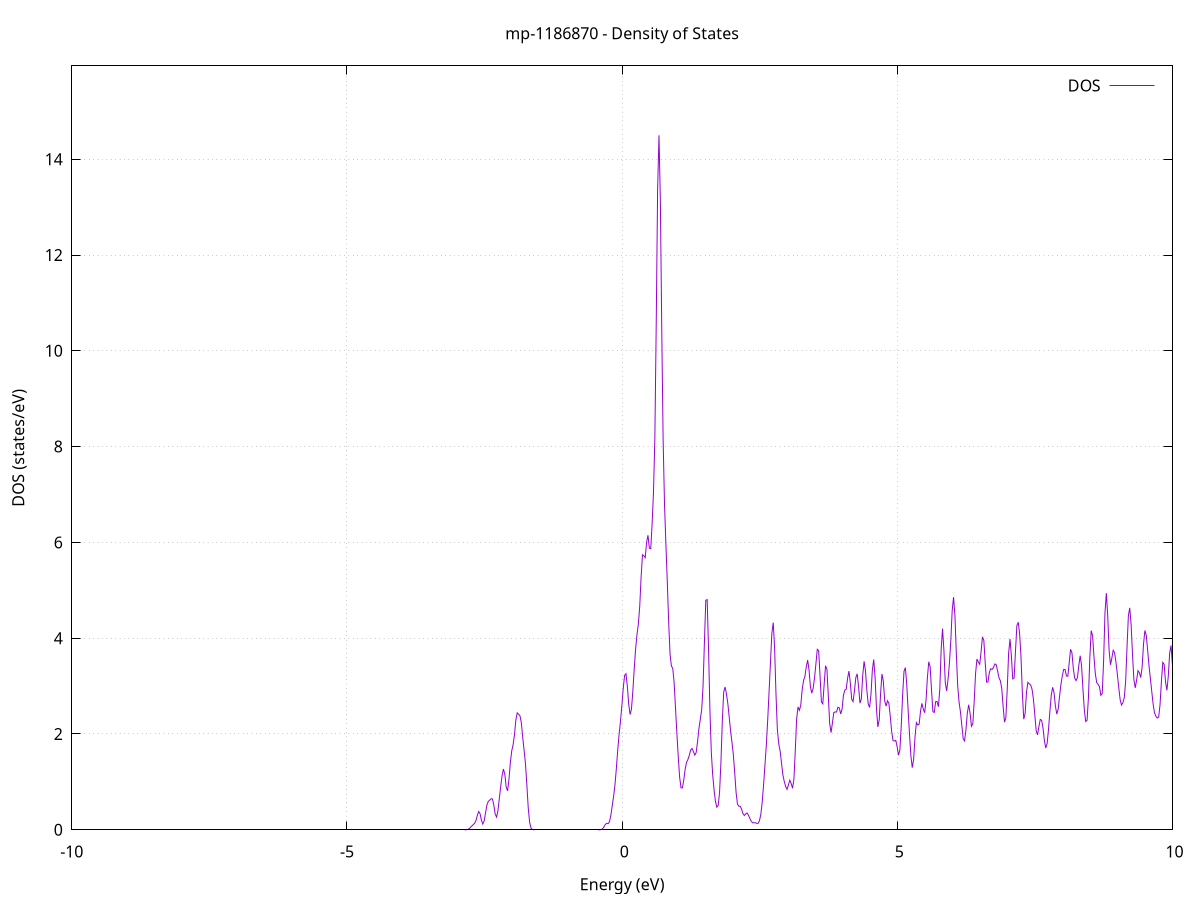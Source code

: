set title 'mp-1186870 - Density of States'
set xlabel 'Energy (eV)'
set ylabel 'DOS (states/eV)'
set grid
set xrange [-10:10]
set yrange [0:15.949]
set xzeroaxis lt -1
set terminal png size 800,600
set output 'mp-1186870_dos_gnuplot.png'
plot '-' using 1:2 with lines title 'DOS'
-36.245700 0.000000
-36.220700 0.000000
-36.195700 0.000000
-36.170700 0.000000
-36.145700 0.000000
-36.120700 0.000000
-36.095700 0.000000
-36.070700 0.000000
-36.045600 0.000000
-36.020600 0.000000
-35.995600 0.000000
-35.970600 0.000000
-35.945600 0.000000
-35.920600 0.000000
-35.895600 0.000000
-35.870600 0.000000
-35.845600 0.000000
-35.820600 0.000000
-35.795500 0.000000
-35.770500 0.000000
-35.745500 0.000000
-35.720500 0.000000
-35.695500 0.000000
-35.670500 0.000000
-35.645500 0.000000
-35.620500 0.000000
-35.595500 0.000000
-35.570500 0.000000
-35.545400 0.000000
-35.520400 0.000000
-35.495400 0.000000
-35.470400 0.000000
-35.445400 0.000000
-35.420400 0.000000
-35.395400 0.000000
-35.370400 0.000000
-35.345400 0.000000
-35.320300 0.000000
-35.295300 0.000000
-35.270300 0.000000
-35.245300 0.000000
-35.220300 0.000000
-35.195300 0.000000
-35.170300 0.000000
-35.145300 0.000000
-35.120300 0.000000
-35.095300 0.000000
-35.070200 0.000000
-35.045200 0.000000
-35.020200 0.000000
-34.995200 0.000000
-34.970200 0.000000
-34.945200 0.000000
-34.920200 0.000000
-34.895200 0.000000
-34.870200 0.000000
-34.845100 0.000000
-34.820100 0.000000
-34.795100 0.000000
-34.770100 0.000000
-34.745100 0.000000
-34.720100 0.000000
-34.695100 0.000000
-34.670100 0.000000
-34.645100 0.000000
-34.620100 0.000000
-34.595000 0.000000
-34.570000 0.000000
-34.545000 0.000000
-34.520000 0.000000
-34.495000 0.000000
-34.470000 0.000000
-34.445000 0.000000
-34.420000 0.000000
-34.395000 0.000000
-34.370000 0.000000
-34.344900 0.000000
-34.319900 0.000000
-34.294900 0.000000
-34.269900 0.000000
-34.244900 0.000000
-34.219900 0.000000
-34.194900 0.000000
-34.169900 0.000000
-34.144900 0.000000
-34.119800 0.001100
-34.094800 0.019400
-34.069800 0.207700
-34.044800 1.373800
-34.019800 5.665500
-33.994800 14.766300
-33.969800 24.942200
-33.944800 28.458000
-33.919800 23.055800
-33.894800 13.643000
-33.869700 5.785900
-33.844700 1.674600
-33.819700 0.316100
-33.794700 0.037800
-33.769700 0.002800
-33.744700 0.000100
-33.719700 0.000000
-33.694700 0.000000
-33.669700 0.000000
-33.644700 0.000000
-33.619600 0.000000
-33.594600 0.000000
-33.569600 0.000000
-33.544600 0.000000
-33.519600 0.000000
-33.494600 0.000000
-33.469600 0.000000
-33.444600 0.000000
-33.419600 0.000000
-33.394500 0.000000
-33.369500 0.000000
-33.344500 0.000000
-33.319500 0.000000
-33.294500 0.000000
-33.269500 0.000000
-33.244500 0.000000
-33.219500 0.000000
-33.194500 0.000000
-33.169500 0.000000
-33.144400 0.000000
-33.119400 0.000000
-33.094400 0.000000
-33.069400 0.000000
-33.044400 0.000000
-33.019400 0.000000
-32.994400 0.000000
-32.969400 0.000000
-32.944400 0.000000
-32.919400 0.000000
-32.894300 0.000000
-32.869300 0.000000
-32.844300 0.000000
-32.819300 0.000000
-32.794300 0.000000
-32.769300 0.000000
-32.744300 0.000000
-32.719300 0.000000
-32.694300 0.000000
-32.669200 0.000000
-32.644200 0.000000
-32.619200 0.000000
-32.594200 0.000000
-32.569200 0.000000
-32.544200 0.000000
-32.519200 0.000000
-32.494200 0.000000
-32.469200 0.000000
-32.444200 0.000000
-32.419100 0.000000
-32.394100 0.000000
-32.369100 0.000000
-32.344100 0.000000
-32.319100 0.000000
-32.294100 0.000000
-32.269100 0.000000
-32.244100 0.000000
-32.219100 0.000000
-32.194100 0.000000
-32.169000 0.000000
-32.144000 0.000000
-32.119000 0.000000
-32.094000 0.000000
-32.069000 0.000000
-32.044000 0.000000
-32.019000 0.000000
-31.994000 0.000000
-31.969000 0.000000
-31.943900 0.000000
-31.918900 0.000000
-31.893900 0.000000
-31.868900 0.000000
-31.843900 0.000000
-31.818900 0.000000
-31.793900 0.000000
-31.768900 0.000000
-31.743900 0.000000
-31.718900 0.000000
-31.693800 0.000000
-31.668800 0.000000
-31.643800 0.000000
-31.618800 0.000000
-31.593800 0.000000
-31.568800 0.000000
-31.543800 0.000000
-31.518800 0.000000
-31.493800 0.000000
-31.468800 0.000000
-31.443700 0.000000
-31.418700 0.000000
-31.393700 0.000000
-31.368700 0.000000
-31.343700 0.000000
-31.318700 0.000000
-31.293700 0.000000
-31.268700 0.000000
-31.243700 0.000000
-31.218600 0.000000
-31.193600 0.000000
-31.168600 0.000000
-31.143600 0.000000
-31.118600 0.000000
-31.093600 0.000000
-31.068600 0.000000
-31.043600 0.000000
-31.018600 0.000000
-30.993600 0.000000
-30.968500 0.000000
-30.943500 0.000000
-30.918500 0.000000
-30.893500 0.000000
-30.868500 0.000000
-30.843500 0.000000
-30.818500 0.000000
-30.793500 0.000000
-30.768500 0.000000
-30.743400 0.000000
-30.718400 0.000000
-30.693400 0.000000
-30.668400 0.000000
-30.643400 0.000000
-30.618400 0.000000
-30.593400 0.000000
-30.568400 0.000000
-30.543400 0.000000
-30.518400 0.000000
-30.493300 0.000000
-30.468300 0.000000
-30.443300 0.000000
-30.418300 0.000000
-30.393300 0.000000
-30.368300 0.000000
-30.343300 0.000000
-30.318300 0.000000
-30.293300 0.000000
-30.268300 0.000000
-30.243200 0.000000
-30.218200 0.000000
-30.193200 0.000000
-30.168200 0.000000
-30.143200 0.000000
-30.118200 0.000000
-30.093200 0.000000
-30.068200 0.000000
-30.043200 0.000000
-30.018100 0.000000
-29.993100 0.000000
-29.968100 0.000000
-29.943100 0.000000
-29.918100 0.000000
-29.893100 0.000000
-29.868100 0.000000
-29.843100 0.000000
-29.818100 0.000000
-29.793100 0.000000
-29.768000 0.000000
-29.743000 0.000000
-29.718000 0.000000
-29.693000 0.000000
-29.668000 0.000000
-29.643000 0.000000
-29.618000 0.000000
-29.593000 0.000000
-29.568000 0.000000
-29.543000 0.000000
-29.517900 0.000000
-29.492900 0.000000
-29.467900 0.000000
-29.442900 0.000000
-29.417900 0.000000
-29.392900 0.000000
-29.367900 0.000000
-29.342900 0.000000
-29.317900 0.000000
-29.292800 0.000000
-29.267800 0.000000
-29.242800 0.000000
-29.217800 0.000000
-29.192800 0.000000
-29.167800 0.000000
-29.142800 0.000000
-29.117800 0.000000
-29.092800 0.000000
-29.067800 0.000000
-29.042700 0.000000
-29.017700 0.000000
-28.992700 0.000000
-28.967700 0.000000
-28.942700 0.000000
-28.917700 0.000000
-28.892700 0.000000
-28.867700 0.000000
-28.842700 0.000000
-28.817700 0.000000
-28.792600 0.000000
-28.767600 0.000000
-28.742600 0.000000
-28.717600 0.000000
-28.692600 0.000000
-28.667600 0.000000
-28.642600 0.000000
-28.617600 0.000000
-28.592600 0.000000
-28.567500 0.000000
-28.542500 0.000000
-28.517500 0.000000
-28.492500 0.000000
-28.467500 0.000000
-28.442500 0.000000
-28.417500 0.000000
-28.392500 0.000000
-28.367500 0.000000
-28.342500 0.000000
-28.317400 0.000000
-28.292400 0.000000
-28.267400 0.000000
-28.242400 0.000000
-28.217400 0.000000
-28.192400 0.000000
-28.167400 0.000000
-28.142400 0.000000
-28.117400 0.000000
-28.092400 0.000000
-28.067300 0.000000
-28.042300 0.000000
-28.017300 0.000000
-27.992300 0.000000
-27.967300 0.000000
-27.942300 0.000000
-27.917300 0.000000
-27.892300 0.000000
-27.867300 0.000000
-27.842200 0.000000
-27.817200 0.000000
-27.792200 0.000000
-27.767200 0.000000
-27.742200 0.000000
-27.717200 0.000200
-27.692200 0.004600
-27.667200 0.056400
-27.642200 0.422700
-27.617200 1.954900
-27.592100 5.585700
-27.567100 9.870600
-27.542100 10.793900
-27.517100 7.305100
-27.492100 3.063100
-27.467100 0.854600
-27.442100 0.649800
-27.417100 2.712000
-27.392100 8.683300
-27.367100 17.434800
-27.342000 21.874400
-27.317000 17.153200
-27.292000 8.405300
-27.267000 2.571900
-27.242000 0.490800
-27.217000 0.058300
-27.192000 0.004300
-27.167000 0.000200
-27.142000 0.000000
-27.116900 0.000000
-27.091900 0.000000
-27.066900 0.000000
-27.041900 0.000000
-27.016900 0.000000
-26.991900 0.000000
-26.966900 0.000000
-26.941900 0.000000
-26.916900 0.000000
-26.891900 0.000000
-26.866800 0.000000
-26.841800 0.000000
-26.816800 0.000000
-26.791800 0.000000
-26.766800 0.000000
-26.741800 0.000000
-26.716800 0.000000
-26.691800 0.000000
-26.666800 0.000000
-26.641700 0.000000
-26.616700 0.000000
-26.591700 0.000000
-26.566700 0.000000
-26.541700 0.000000
-26.516700 0.000000
-26.491700 0.000000
-26.466700 0.000000
-26.441700 0.000000
-26.416700 0.000000
-26.391600 0.000000
-26.366600 0.000000
-26.341600 0.000000
-26.316600 0.000000
-26.291600 0.000000
-26.266600 0.000000
-26.241600 0.000000
-26.216600 0.000000
-26.191600 0.000000
-26.166600 0.000000
-26.141500 0.000000
-26.116500 0.000000
-26.091500 0.000000
-26.066500 0.000000
-26.041500 0.000000
-26.016500 0.000000
-25.991500 0.000000
-25.966500 0.000000
-25.941500 0.000000
-25.916400 0.000000
-25.891400 0.000000
-25.866400 0.000000
-25.841400 0.000000
-25.816400 0.000000
-25.791400 0.000000
-25.766400 0.000000
-25.741400 0.000000
-25.716400 0.000000
-25.691400 0.000000
-25.666300 0.000000
-25.641300 0.000000
-25.616300 0.000000
-25.591300 0.000000
-25.566300 0.000000
-25.541300 0.000000
-25.516300 0.000000
-25.491300 0.000000
-25.466300 0.000000
-25.441300 0.000000
-25.416200 0.000000
-25.391200 0.000000
-25.366200 0.000000
-25.341200 0.000000
-25.316200 0.000000
-25.291200 0.000000
-25.266200 0.000000
-25.241200 0.000000
-25.216200 0.000000
-25.191100 0.000000
-25.166100 0.000000
-25.141100 0.000000
-25.116100 0.000000
-25.091100 0.000000
-25.066100 0.000000
-25.041100 0.000000
-25.016100 0.000000
-24.991100 0.000000
-24.966100 0.000000
-24.941000 0.000000
-24.916000 0.000000
-24.891000 0.000000
-24.866000 0.000000
-24.841000 0.000000
-24.816000 0.000000
-24.791000 0.000000
-24.766000 0.000000
-24.741000 0.000000
-24.716000 0.000000
-24.690900 0.000000
-24.665900 0.000000
-24.640900 0.000000
-24.615900 0.000000
-24.590900 0.000000
-24.565900 0.000000
-24.540900 0.000000
-24.515900 0.000000
-24.490900 0.000000
-24.465800 0.000000
-24.440800 0.000000
-24.415800 0.000000
-24.390800 0.000000
-24.365800 0.000000
-24.340800 0.000000
-24.315800 0.000000
-24.290800 0.000000
-24.265800 0.000000
-24.240800 0.000000
-24.215700 0.000000
-24.190700 0.000000
-24.165700 0.000000
-24.140700 0.000000
-24.115700 0.000000
-24.090700 0.000000
-24.065700 0.000000
-24.040700 0.000000
-24.015700 0.000000
-23.990700 0.000000
-23.965600 0.000000
-23.940600 0.000000
-23.915600 0.000000
-23.890600 0.000000
-23.865600 0.000000
-23.840600 0.000000
-23.815600 0.000000
-23.790600 0.000000
-23.765600 0.000000
-23.740500 0.000000
-23.715500 0.000000
-23.690500 0.000000
-23.665500 0.000000
-23.640500 0.000000
-23.615500 0.000000
-23.590500 0.000000
-23.565500 0.000000
-23.540500 0.000000
-23.515500 0.000000
-23.490400 0.000000
-23.465400 0.000000
-23.440400 0.000000
-23.415400 0.000000
-23.390400 0.000000
-23.365400 0.000000
-23.340400 0.000000
-23.315400 0.000000
-23.290400 0.000000
-23.265400 0.000000
-23.240300 0.000000
-23.215300 0.000000
-23.190300 0.000000
-23.165300 0.000000
-23.140300 0.000000
-23.115300 0.000000
-23.090300 0.000000
-23.065300 0.000000
-23.040300 0.000000
-23.015200 0.000000
-22.990200 0.000000
-22.965200 0.000000
-22.940200 0.000000
-22.915200 0.000000
-22.890200 0.000000
-22.865200 0.000000
-22.840200 0.000000
-22.815200 0.000000
-22.790200 0.000000
-22.765100 0.000000
-22.740100 0.000000
-22.715100 0.000000
-22.690100 0.000000
-22.665100 0.000000
-22.640100 0.000000
-22.615100 0.000000
-22.590100 0.000000
-22.565100 0.000000
-22.540000 0.000000
-22.515000 0.000000
-22.490000 0.000000
-22.465000 0.000000
-22.440000 0.000000
-22.415000 0.000000
-22.390000 0.000000
-22.365000 0.000000
-22.340000 0.000000
-22.315000 0.000000
-22.289900 0.000000
-22.264900 0.000000
-22.239900 0.000000
-22.214900 0.000000
-22.189900 0.000000
-22.164900 0.000000
-22.139900 0.000000
-22.114900 0.000000
-22.089900 0.000000
-22.064900 0.000000
-22.039800 0.000000
-22.014800 0.000000
-21.989800 0.000000
-21.964800 0.000000
-21.939800 0.000000
-21.914800 0.000000
-21.889800 0.000000
-21.864800 0.000000
-21.839800 0.000000
-21.814700 0.000000
-21.789700 0.000000
-21.764700 0.000000
-21.739700 0.000000
-21.714700 0.000000
-21.689700 0.000000
-21.664700 0.000000
-21.639700 0.000000
-21.614700 0.000000
-21.589700 0.000000
-21.564600 0.000000
-21.539600 0.000000
-21.514600 0.000000
-21.489600 0.000000
-21.464600 0.000000
-21.439600 0.000000
-21.414600 0.000000
-21.389600 0.000000
-21.364600 0.000000
-21.339600 0.000000
-21.314500 0.000000
-21.289500 0.000000
-21.264500 0.000000
-21.239500 0.000000
-21.214500 0.000000
-21.189500 0.000000
-21.164500 0.000000
-21.139500 0.000000
-21.114500 0.000000
-21.089400 0.000000
-21.064400 0.000000
-21.039400 0.000000
-21.014400 0.000000
-20.989400 0.000000
-20.964400 0.000000
-20.939400 0.000000
-20.914400 0.000000
-20.889400 0.000000
-20.864400 0.000000
-20.839300 0.000000
-20.814300 0.000000
-20.789300 0.000000
-20.764300 0.000000
-20.739300 0.000000
-20.714300 0.000000
-20.689300 0.000000
-20.664300 0.000000
-20.639300 0.000000
-20.614300 0.000000
-20.589200 0.000000
-20.564200 0.000000
-20.539200 0.000000
-20.514200 0.000000
-20.489200 0.000000
-20.464200 0.000000
-20.439200 0.000000
-20.414200 0.000000
-20.389200 0.000000
-20.364100 0.000000
-20.339100 0.000000
-20.314100 0.000000
-20.289100 0.000000
-20.264100 0.000000
-20.239100 0.000000
-20.214100 0.000000
-20.189100 0.000000
-20.164100 0.000000
-20.139100 0.000000
-20.114000 0.000000
-20.089000 0.000000
-20.064000 0.000000
-20.039000 0.000000
-20.014000 0.000000
-19.989000 0.000000
-19.964000 0.000000
-19.939000 0.000000
-19.914000 0.000000
-19.889000 0.000000
-19.863900 0.000000
-19.838900 0.000000
-19.813900 0.000000
-19.788900 0.000000
-19.763900 0.000000
-19.738900 0.000000
-19.713900 0.000000
-19.688900 0.000000
-19.663900 0.000000
-19.638800 0.000000
-19.613800 0.000000
-19.588800 0.000000
-19.563800 0.000000
-19.538800 0.000000
-19.513800 0.000000
-19.488800 0.000000
-19.463800 0.000000
-19.438800 0.000000
-19.413800 0.000000
-19.388700 0.000000
-19.363700 0.000000
-19.338700 0.000000
-19.313700 0.000000
-19.288700 0.000000
-19.263700 0.000000
-19.238700 0.000000
-19.213700 0.000000
-19.188700 0.000000
-19.163700 0.000000
-19.138600 0.000000
-19.113600 0.000000
-19.088600 0.000000
-19.063600 0.000000
-19.038600 0.000000
-19.013600 0.000000
-18.988600 0.000000
-18.963600 0.000000
-18.938600 0.000000
-18.913500 0.000000
-18.888500 0.000000
-18.863500 0.000000
-18.838500 0.000000
-18.813500 0.000000
-18.788500 0.000000
-18.763500 0.000000
-18.738500 0.000000
-18.713500 0.000000
-18.688500 0.000000
-18.663400 0.000000
-18.638400 0.000000
-18.613400 0.000000
-18.588400 0.000000
-18.563400 0.000000
-18.538400 0.000000
-18.513400 0.000000
-18.488400 0.000000
-18.463400 0.000000
-18.438300 0.000000
-18.413300 0.000000
-18.388300 0.000000
-18.363300 0.000000
-18.338300 0.000000
-18.313300 0.000000
-18.288300 0.000000
-18.263300 0.000000
-18.238300 0.000000
-18.213300 0.000000
-18.188200 0.000000
-18.163200 0.000000
-18.138200 0.000000
-18.113200 0.000000
-18.088200 0.000000
-18.063200 0.000000
-18.038200 0.000000
-18.013200 0.000000
-17.988200 0.000000
-17.963200 0.000000
-17.938100 0.000000
-17.913100 0.000000
-17.888100 0.000000
-17.863100 0.000000
-17.838100 0.000000
-17.813100 0.000000
-17.788100 0.000000
-17.763100 0.000000
-17.738100 0.000000
-17.713000 0.000000
-17.688000 0.000000
-17.663000 0.000000
-17.638000 0.000000
-17.613000 0.000000
-17.588000 0.000000
-17.563000 0.000000
-17.538000 0.000000
-17.513000 0.000000
-17.488000 0.000000
-17.462900 0.000000
-17.437900 0.000000
-17.412900 0.000000
-17.387900 0.000000
-17.362900 0.000000
-17.337900 0.000000
-17.312900 0.000000
-17.287900 0.000000
-17.262900 0.000000
-17.237900 0.000000
-17.212800 0.000000
-17.187800 0.000000
-17.162800 0.000000
-17.137800 0.000000
-17.112800 0.000000
-17.087800 0.000000
-17.062800 0.000000
-17.037800 0.000000
-17.012800 0.000000
-16.987700 0.000000
-16.962700 0.000000
-16.937700 0.000000
-16.912700 0.000000
-16.887700 0.000000
-16.862700 0.000000
-16.837700 0.000000
-16.812700 0.000000
-16.787700 0.000000
-16.762700 0.000000
-16.737600 0.000000
-16.712600 0.000000
-16.687600 0.000000
-16.662600 0.000000
-16.637600 0.000000
-16.612600 0.000000
-16.587600 0.000000
-16.562600 0.000000
-16.537600 0.000000
-16.512600 0.000000
-16.487500 0.000000
-16.462500 0.000000
-16.437500 0.000000
-16.412500 0.000000
-16.387500 0.000000
-16.362500 0.000000
-16.337500 0.000000
-16.312500 0.000000
-16.287500 0.000000
-16.262400 0.000000
-16.237400 0.000000
-16.212400 0.000000
-16.187400 0.000000
-16.162400 0.000000
-16.137400 0.000000
-16.112400 0.000000
-16.087400 0.000000
-16.062400 0.000000
-16.037400 0.000000
-16.012300 0.000000
-15.987300 0.000000
-15.962300 0.000000
-15.937300 0.000000
-15.912300 0.000000
-15.887300 0.000000
-15.862300 0.000000
-15.837300 0.000000
-15.812300 0.000000
-15.787300 0.000000
-15.762200 0.000000
-15.737200 0.000000
-15.712200 0.000000
-15.687200 0.000000
-15.662200 0.000000
-15.637200 0.000000
-15.612200 0.000000
-15.587200 0.000000
-15.562200 0.000000
-15.537100 0.000000
-15.512100 0.000000
-15.487100 0.000000
-15.462100 0.000000
-15.437100 0.000000
-15.412100 0.000000
-15.387100 0.000000
-15.362100 0.000000
-15.337100 0.000000
-15.312100 0.000000
-15.287000 0.000000
-15.262000 0.000000
-15.237000 0.000000
-15.212000 0.000000
-15.187000 0.000000
-15.162000 0.000000
-15.137000 0.000000
-15.112000 0.000000
-15.087000 0.000000
-15.062000 0.000000
-15.036900 0.000000
-15.011900 0.000000
-14.986900 0.000000
-14.961900 0.000000
-14.936900 0.000000
-14.911900 0.000000
-14.886900 0.000000
-14.861900 0.000000
-14.836900 0.000000
-14.811800 0.000000
-14.786800 0.000000
-14.761800 0.000000
-14.736800 0.000000
-14.711800 0.000000
-14.686800 0.000000
-14.661800 0.000000
-14.636800 0.000000
-14.611800 0.000000
-14.586800 0.000000
-14.561700 0.000000
-14.536700 0.000000
-14.511700 0.000000
-14.486700 0.000000
-14.461700 0.000000
-14.436700 0.000000
-14.411700 0.000000
-14.386700 0.000000
-14.361700 0.000000
-14.336600 0.000000
-14.311600 0.000000
-14.286600 0.000000
-14.261600 0.000000
-14.236600 0.000000
-14.211600 0.000000
-14.186600 0.000000
-14.161600 0.000000
-14.136600 0.000000
-14.111600 0.000000
-14.086500 0.000000
-14.061500 0.000000
-14.036500 0.000000
-14.011500 0.000000
-13.986500 0.000000
-13.961500 0.000000
-13.936500 0.000000
-13.911500 0.000000
-13.886500 0.000000
-13.861500 0.000000
-13.836400 0.000000
-13.811400 0.000000
-13.786400 0.000000
-13.761400 0.000000
-13.736400 0.000000
-13.711400 0.000000
-13.686400 0.000000
-13.661400 0.000000
-13.636400 0.000000
-13.611300 0.000000
-13.586300 0.000000
-13.561300 0.000000
-13.536300 0.000000
-13.511300 0.000000
-13.486300 0.000000
-13.461300 0.000000
-13.436300 0.000000
-13.411300 0.000000
-13.386300 0.000000
-13.361200 0.000000
-13.336200 0.000000
-13.311200 0.000000
-13.286200 0.000000
-13.261200 0.000000
-13.236200 0.000000
-13.211200 0.000000
-13.186200 0.000000
-13.161200 0.000000
-13.136200 0.000000
-13.111100 0.000000
-13.086100 0.000000
-13.061100 0.000000
-13.036100 0.000000
-13.011100 0.000000
-12.986100 0.000000
-12.961100 0.000000
-12.936100 0.000000
-12.911100 0.000000
-12.886000 0.000000
-12.861000 0.000000
-12.836000 0.000000
-12.811000 0.000000
-12.786000 0.000000
-12.761000 0.000000
-12.736000 0.000000
-12.711000 0.000000
-12.686000 0.000000
-12.661000 0.000000
-12.635900 0.000000
-12.610900 0.000000
-12.585900 0.000000
-12.560900 0.000000
-12.535900 0.000000
-12.510900 0.000000
-12.485900 0.000000
-12.460900 0.000000
-12.435900 0.000000
-12.410900 0.000000
-12.385800 0.000000
-12.360800 0.000000
-12.335800 0.000000
-12.310800 0.000000
-12.285800 0.000000
-12.260800 0.000000
-12.235800 0.000000
-12.210800 0.000000
-12.185800 0.000000
-12.160700 0.000000
-12.135700 0.000000
-12.110700 0.000000
-12.085700 0.000000
-12.060700 0.000300
-12.035700 0.004000
-12.010700 0.041300
-11.985700 0.274400
-11.960700 1.199300
-11.935700 3.498200
-11.910600 6.905000
-11.885600 9.389300
-11.860600 9.194900
-11.835600 7.707800
-11.810600 8.378400
-11.785600 12.603800
-11.760600 17.531000
-11.735600 18.609500
-11.710600 14.714600
-11.685600 9.523100
-11.660500 7.204500
-11.635500 8.771200
-11.610500 12.688500
-11.585500 16.545100
-11.560500 18.648000
-11.535500 20.002100
-11.510500 23.589800
-11.485500 29.978800
-11.460500 34.644500
-11.435400 31.843800
-11.410400 21.645700
-11.385400 10.407900
-11.360400 3.429100
-11.335400 0.756100
-11.310400 0.109700
-11.285400 0.010300
-11.260400 0.000600
-11.235400 0.000000
-11.210400 0.000000
-11.185300 0.000000
-11.160300 0.000000
-11.135300 0.000000
-11.110300 0.000000
-11.085300 0.000000
-11.060300 0.000000
-11.035300 0.000000
-11.010300 0.000000
-10.985300 0.000000
-10.960200 0.000000
-10.935200 0.000000
-10.910200 0.000000
-10.885200 0.000000
-10.860200 0.000000
-10.835200 0.000000
-10.810200 0.000000
-10.785200 0.000000
-10.760200 0.000000
-10.735200 0.000000
-10.710100 0.000000
-10.685100 0.000000
-10.660100 0.000000
-10.635100 0.000000
-10.610100 0.000000
-10.585100 0.000000
-10.560100 0.000000
-10.535100 0.000000
-10.510100 0.000000
-10.485100 0.000000
-10.460000 0.000000
-10.435000 0.000000
-10.410000 0.000000
-10.385000 0.000000
-10.360000 0.000000
-10.335000 0.000000
-10.310000 0.000000
-10.285000 0.000000
-10.260000 0.000000
-10.234900 0.000000
-10.209900 0.000000
-10.184900 0.000000
-10.159900 0.000000
-10.134900 0.000000
-10.109900 0.000000
-10.084900 0.000000
-10.059900 0.000000
-10.034900 0.000000
-10.009900 0.000000
-9.984800 0.000000
-9.959800 0.000000
-9.934800 0.000000
-9.909800 0.000000
-9.884800 0.000000
-9.859800 0.000000
-9.834800 0.000000
-9.809800 0.000000
-9.784800 0.000000
-9.759800 0.000000
-9.734700 0.000000
-9.709700 0.000000
-9.684700 0.000000
-9.659700 0.000000
-9.634700 0.000000
-9.609700 0.000000
-9.584700 0.000000
-9.559700 0.000000
-9.534700 0.000000
-9.509600 0.000000
-9.484600 0.000000
-9.459600 0.000000
-9.434600 0.000000
-9.409600 0.000000
-9.384600 0.000000
-9.359600 0.000000
-9.334600 0.000000
-9.309600 0.000000
-9.284600 0.000000
-9.259500 0.000000
-9.234500 0.000000
-9.209500 0.000000
-9.184500 0.000000
-9.159500 0.000000
-9.134500 0.000000
-9.109500 0.000000
-9.084500 0.000000
-9.059500 0.000000
-9.034500 0.000000
-9.009400 0.000000
-8.984400 0.000000
-8.959400 0.000000
-8.934400 0.000000
-8.909400 0.000000
-8.884400 0.000000
-8.859400 0.000000
-8.834400 0.000000
-8.809400 0.000000
-8.784300 0.000000
-8.759300 0.000000
-8.734300 0.000000
-8.709300 0.000000
-8.684300 0.000000
-8.659300 0.000000
-8.634300 0.000000
-8.609300 0.000000
-8.584300 0.000000
-8.559300 0.000000
-8.534200 0.000000
-8.509200 0.000000
-8.484200 0.000000
-8.459200 0.000000
-8.434200 0.000000
-8.409200 0.000000
-8.384200 0.000000
-8.359200 0.000000
-8.334200 0.000000
-8.309200 0.000000
-8.284100 0.000000
-8.259100 0.000000
-8.234100 0.000000
-8.209100 0.000000
-8.184100 0.000000
-8.159100 0.000000
-8.134100 0.000000
-8.109100 0.000000
-8.084100 0.000000
-8.059000 0.000000
-8.034000 0.000000
-8.009000 0.000000
-7.984000 0.000000
-7.959000 0.000000
-7.934000 0.000000
-7.909000 0.000000
-7.884000 0.000000
-7.859000 0.000000
-7.834000 0.000000
-7.808900 0.000000
-7.783900 0.000000
-7.758900 0.000000
-7.733900 0.000000
-7.708900 0.000000
-7.683900 0.000000
-7.658900 0.000000
-7.633900 0.000000
-7.608900 0.000000
-7.583900 0.000000
-7.558800 0.000000
-7.533800 0.000000
-7.508800 0.000000
-7.483800 0.000000
-7.458800 0.000000
-7.433800 0.000000
-7.408800 0.000000
-7.383800 0.000000
-7.358800 0.000000
-7.333700 0.000000
-7.308700 0.000000
-7.283700 0.000000
-7.258700 0.000000
-7.233700 0.000000
-7.208700 0.000000
-7.183700 0.000000
-7.158700 0.000000
-7.133700 0.000000
-7.108700 0.000000
-7.083600 0.000000
-7.058600 0.000000
-7.033600 0.000000
-7.008600 0.000000
-6.983600 0.000000
-6.958600 0.000000
-6.933600 0.000000
-6.908600 0.000000
-6.883600 0.000000
-6.858500 0.000000
-6.833500 0.000000
-6.808500 0.000000
-6.783500 0.000000
-6.758500 0.000000
-6.733500 0.000000
-6.708500 0.000000
-6.683500 0.000000
-6.658500 0.000000
-6.633500 0.000000
-6.608400 0.000000
-6.583400 0.000000
-6.558400 0.000000
-6.533400 0.000000
-6.508400 0.000000
-6.483400 0.000000
-6.458400 0.000000
-6.433400 0.000000
-6.408400 0.000000
-6.383400 0.000000
-6.358300 0.000000
-6.333300 0.000000
-6.308300 0.000000
-6.283300 0.000000
-6.258300 0.000000
-6.233300 0.000000
-6.208300 0.000000
-6.183300 0.000000
-6.158300 0.000000
-6.133200 0.000000
-6.108200 0.000000
-6.083200 0.000000
-6.058200 0.000000
-6.033200 0.000000
-6.008200 0.000000
-5.983200 0.000000
-5.958200 0.000000
-5.933200 0.000000
-5.908200 0.000000
-5.883100 0.000000
-5.858100 0.000000
-5.833100 0.000000
-5.808100 0.000000
-5.783100 0.000000
-5.758100 0.000000
-5.733100 0.000000
-5.708100 0.000000
-5.683100 0.000000
-5.658100 0.000000
-5.633000 0.000000
-5.608000 0.000000
-5.583000 0.000000
-5.558000 0.000000
-5.533000 0.000000
-5.508000 0.000000
-5.483000 0.000000
-5.458000 0.000000
-5.433000 0.000000
-5.407900 0.000000
-5.382900 0.000000
-5.357900 0.000000
-5.332900 0.000000
-5.307900 0.000000
-5.282900 0.000000
-5.257900 0.000000
-5.232900 0.000000
-5.207900 0.000000
-5.182900 0.000000
-5.157800 0.000000
-5.132800 0.000000
-5.107800 0.000000
-5.082800 0.000000
-5.057800 0.000000
-5.032800 0.000000
-5.007800 0.000000
-4.982800 0.000000
-4.957800 0.000000
-4.932800 0.000000
-4.907700 0.000000
-4.882700 0.000000
-4.857700 0.000000
-4.832700 0.000000
-4.807700 0.000000
-4.782700 0.000000
-4.757700 0.000000
-4.732700 0.000000
-4.707700 0.000000
-4.682600 0.000000
-4.657600 0.000000
-4.632600 0.000000
-4.607600 0.000000
-4.582600 0.000000
-4.557600 0.000000
-4.532600 0.000000
-4.507600 0.000000
-4.482600 0.000000
-4.457600 0.000000
-4.432500 0.000000
-4.407500 0.000000
-4.382500 0.000000
-4.357500 0.000000
-4.332500 0.000000
-4.307500 0.000000
-4.282500 0.000000
-4.257500 0.000000
-4.232500 0.000000
-4.207500 0.000000
-4.182400 0.000000
-4.157400 0.000000
-4.132400 0.000000
-4.107400 0.000000
-4.082400 0.000000
-4.057400 0.000000
-4.032400 0.000000
-4.007400 0.000000
-3.982400 0.000000
-3.957300 0.000000
-3.932300 0.000000
-3.907300 0.000000
-3.882300 0.000000
-3.857300 0.000000
-3.832300 0.000000
-3.807300 0.000000
-3.782300 0.000000
-3.757300 0.000000
-3.732300 0.000000
-3.707200 0.000000
-3.682200 0.000000
-3.657200 0.000000
-3.632200 0.000000
-3.607200 0.000000
-3.582200 0.000000
-3.557200 0.000000
-3.532200 0.000000
-3.507200 0.000000
-3.482200 0.000000
-3.457100 0.000000
-3.432100 0.000000
-3.407100 0.000000
-3.382100 0.000000
-3.357100 0.000000
-3.332100 0.000000
-3.307100 0.000000
-3.282100 0.000000
-3.257100 0.000000
-3.232000 0.000000
-3.207000 0.000000
-3.182000 0.000000
-3.157000 0.000000
-3.132000 0.000000
-3.107000 0.000000
-3.082000 0.000000
-3.057000 0.000000
-3.032000 0.000000
-3.007000 0.000000
-2.981900 0.000000
-2.956900 0.000000
-2.931900 0.000000
-2.906900 0.000000
-2.881900 0.000000
-2.856900 0.000200
-2.831900 0.001300
-2.806900 0.006700
-2.781900 0.021800
-2.756800 0.048300
-2.731800 0.079600
-2.706800 0.107800
-2.681800 0.134100
-2.656800 0.189100
-2.631800 0.298000
-2.606800 0.383200
-2.581800 0.335000
-2.556800 0.197800
-2.531800 0.120600
-2.506700 0.185300
-2.481700 0.356000
-2.456700 0.517900
-2.431700 0.594100
-2.406700 0.617600
-2.381700 0.646900
-2.356700 0.643000
-2.331700 0.515800
-2.306700 0.327900
-2.281700 0.264800
-2.256600 0.402600
-2.231600 0.650900
-2.206600 0.902600
-2.181600 1.132300
-2.156600 1.267700
-2.131600 1.157300
-2.106600 0.891000
-2.081600 0.811800
-2.056600 1.048500
-2.031500 1.402100
-2.006500 1.645700
-1.981500 1.774700
-1.956500 1.984100
-1.931500 2.290500
-1.906500 2.440900
-1.881500 2.414000
-1.856500 2.380200
-1.831500 2.234400
-1.806500 1.928500
-1.781400 1.657600
-1.756400 1.377100
-1.731400 0.933600
-1.706400 0.460500
-1.681400 0.158400
-1.656400 0.037300
-1.631400 0.005900
-1.606400 0.000600
-1.581400 0.000000
-1.556400 0.000000
-1.531300 0.000000
-1.506300 0.000000
-1.481300 0.000000
-1.456300 0.000000
-1.431300 0.000000
-1.406300 0.000000
-1.381300 0.000000
-1.356300 0.000000
-1.331300 0.000000
-1.306200 0.000000
-1.281200 0.000000
-1.256200 0.000000
-1.231200 0.000000
-1.206200 0.000000
-1.181200 0.000000
-1.156200 0.000000
-1.131200 0.000000
-1.106200 0.000000
-1.081200 0.000000
-1.056100 0.000000
-1.031100 0.000000
-1.006100 0.000000
-0.981100 0.000000
-0.956100 0.000000
-0.931100 0.000000
-0.906100 0.000000
-0.881100 0.000000
-0.856100 0.000000
-0.831100 0.000000
-0.806000 0.000000
-0.781000 0.000000
-0.756000 0.000000
-0.731000 0.000000
-0.706000 0.000000
-0.681000 0.000000
-0.656000 0.000000
-0.631000 0.000000
-0.606000 0.000000
-0.580900 0.000000
-0.555900 0.000000
-0.530900 0.000000
-0.505900 0.000000
-0.480900 0.000000
-0.455900 0.000000
-0.430900 0.000100
-0.405900 0.000600
-0.380900 0.004500
-0.355900 0.020900
-0.330800 0.060900
-0.305800 0.111700
-0.280800 0.133900
-0.255800 0.128000
-0.230800 0.165200
-0.205800 0.298500
-0.180800 0.493800
-0.155800 0.695800
-0.130800 0.932600
-0.105800 1.270400
-0.080700 1.659200
-0.055700 1.986200
-0.030700 2.263200
-0.005700 2.583300
0.019300 2.944000
0.044300 3.221300
0.069300 3.259000
0.094300 3.000300
0.119300 2.618000
0.144400 2.407200
0.169400 2.522400
0.194400 2.894200
0.219400 3.356100
0.244400 3.772700
0.269400 4.072700
0.294400 4.295200
0.319400 4.659500
0.344400 5.273800
0.369400 5.740700
0.394500 5.721600
0.419500 5.681200
0.444500 6.003000
0.469500 6.149300
0.494500 5.878700
0.519500 5.869400
0.544500 6.385000
0.569500 7.041900
0.594500 8.191600
0.619500 10.578500
0.644600 13.373000
0.669600 14.499400
0.694600 13.120700
0.719600 10.445000
0.744600 8.149700
0.769600 6.804800
0.794600 5.977400
0.819600 5.202200
0.844600 4.359600
0.869700 3.677900
0.894700 3.421300
0.919700 3.367900
0.944700 3.071300
0.969700 2.538000
0.994700 2.012300
1.019700 1.521400
1.044700 1.097100
1.069700 0.874300
1.094700 0.875600
1.119800 1.038500
1.144800 1.264000
1.169800 1.408700
1.194800 1.465500
1.219800 1.552900
1.244800 1.664300
1.269800 1.698700
1.294800 1.632600
1.319800 1.558300
1.344900 1.612700
1.369900 1.836300
1.394900 2.113200
1.419900 2.307000
1.444900 2.503900
1.469900 2.993300
1.494900 3.909700
1.519900 4.793700
1.544900 4.804900
1.569900 3.775800
1.595000 2.486800
1.620000 1.618800
1.645000 1.152900
1.670000 0.835400
1.695000 0.593200
1.720000 0.471300
1.745000 0.507300
1.770000 0.780200
1.795000 1.409900
1.820000 2.264900
1.845100 2.871600
1.870100 2.981700
1.895100 2.839400
1.920100 2.638200
1.945100 2.358500
1.970100 2.065400
1.995100 1.830500
2.020100 1.573400
2.045100 1.194200
2.070200 0.781000
2.095200 0.537000
2.120200 0.491500
2.145200 0.491900
2.170200 0.431400
2.195200 0.336300
2.220200 0.297500
2.245200 0.331700
2.270200 0.349800
2.295200 0.304400
2.320300 0.236200
2.345300 0.179100
2.370300 0.146900
2.395300 0.145300
2.420300 0.147100
2.445300 0.133100
2.470300 0.135100
2.495300 0.190200
2.520300 0.327300
2.545300 0.581700
2.570400 0.948800
2.595400 1.356200
2.620400 1.782000
2.645400 2.307200
2.670400 2.900900
2.695400 3.501600
2.720400 4.101600
2.745400 4.326000
2.770400 3.788400
2.795500 2.825000
2.820500 2.088700
2.845500 1.793000
2.870500 1.646300
2.895500 1.395400
2.920500 1.145700
2.945500 1.009900
2.970500 0.904900
2.995500 0.843800
3.020500 0.931200
3.045600 1.036500
3.070600 0.970600
3.095600 0.866100
3.120600 1.048400
3.145600 1.644800
3.170600 2.316000
3.195600 2.566100
3.220600 2.493900
3.245600 2.599600
3.270600 2.917800
3.295700 3.115100
3.320700 3.200000
3.345700 3.402500
3.370700 3.544000
3.395700 3.339500
3.420700 2.989700
3.445700 2.851700
3.470700 2.955800
3.495700 3.168000
3.520800 3.464200
3.545800 3.767500
3.570800 3.738000
3.595800 3.216700
3.620800 2.668500
3.645800 2.629000
3.670800 3.040600
3.695800 3.424500
3.720800 3.351500
3.745800 2.804200
3.770900 2.219300
3.795900 2.028300
3.820900 2.231600
3.845900 2.449700
3.870900 2.460700
3.895900 2.458900
3.920900 2.557900
3.945900 2.544400
3.970900 2.417800
3.995900 2.516300
4.021000 2.809800
4.046000 2.916600
4.071000 2.932000
4.096000 3.161800
4.121000 3.313800
4.146000 3.065900
4.171000 2.727900
4.196000 2.676700
4.221000 2.898800
4.246100 3.179200
4.271100 3.255900
4.296100 2.983100
4.321100 2.643800
4.346100 2.731600
4.371100 3.216900
4.396100 3.517500
4.421100 3.321500
4.446100 2.917000
4.471100 2.625900
4.496200 2.554400
4.521200 2.826300
4.546200 3.333600
4.571200 3.556000
4.596200 3.178900
4.621200 2.527400
4.646200 2.145700
4.671200 2.299300
4.696200 2.850000
4.721200 3.254300
4.746300 3.093100
4.771300 2.688400
4.796300 2.582000
4.821300 2.694200
4.846300 2.640700
4.871300 2.376500
4.896300 2.061800
4.921300 1.864700
4.946300 1.852500
4.971400 1.867600
4.996400 1.736000
5.021400 1.557900
5.046400 1.666000
5.071400 2.170100
5.096400 2.819700
5.121400 3.307600
5.146400 3.386700
5.171400 3.032000
5.196400 2.497200
5.221500 1.989800
5.246500 1.545600
5.271500 1.297600
5.296500 1.469200
5.321500 1.942700
5.346500 2.237300
5.371500 2.187200
5.396500 2.204400
5.421500 2.476500
5.446600 2.639800
5.471600 2.522000
5.496600 2.443700
5.521600 2.702200
5.546600 3.179400
5.571600 3.507300
5.596600 3.401900
5.621600 2.910300
5.646600 2.464700
5.671600 2.450600
5.696700 2.676200
5.721700 2.678600
5.746700 2.569700
5.771700 2.933900
5.796700 3.767500
5.821700 4.199500
5.846700 3.744000
5.871700 3.066400
5.896700 2.899300
5.921700 3.147800
5.946800 3.474500
5.971800 3.949300
5.996800 4.573300
6.021800 4.857500
6.046800 4.472000
6.071800 3.689100
6.096800 3.010800
6.121800 2.666000
6.146800 2.463500
6.171900 2.177700
6.196900 1.902000
6.221900 1.855600
6.246900 2.085200
6.271900 2.436700
6.296900 2.610400
6.321900 2.434200
6.346900 2.160500
6.371900 2.213300
6.396900 2.685400
6.422000 3.266900
6.447000 3.564900
6.472000 3.502000
6.497000 3.456200
6.522000 3.719200
6.547000 4.028100
6.572000 3.952100
6.597000 3.485700
6.622000 3.083300
6.647000 3.084900
6.672100 3.284300
6.697100 3.362100
6.722100 3.348000
6.747100 3.388000
6.772100 3.462200
6.797100 3.446500
6.822100 3.312100
6.847100 3.175500
6.872100 3.110500
6.897200 2.955000
6.922200 2.578700
6.947200 2.247700
6.972200 2.340800
6.997200 2.934900
7.022200 3.685500
7.047200 3.984400
7.072200 3.632500
7.097200 3.149800
7.122200 3.169200
7.147300 3.737400
7.172300 4.262700
7.197300 4.333000
7.222300 4.098300
7.247300 3.604000
7.272300 2.845100
7.297300 2.309600
7.322300 2.428700
7.347300 2.875300
7.372300 3.077700
7.397400 3.047900
7.422400 3.022100
7.447400 2.936900
7.472400 2.731800
7.497400 2.413400
7.522400 2.073600
7.547400 1.981600
7.572400 2.154800
7.597400 2.304000
7.622500 2.287100
7.647500 2.119300
7.672500 1.860200
7.697500 1.705500
7.722500 1.805100
7.747500 2.103200
7.772500 2.477900
7.797500 2.814100
7.822500 2.974600
7.847500 2.863000
7.872600 2.581200
7.897600 2.414900
7.922600 2.516400
7.947600 2.782000
7.972600 3.031200
7.997600 3.212200
8.022600 3.348200
8.047600 3.346100
8.072600 3.211700
8.097600 3.203900
8.122700 3.478000
8.147700 3.769100
8.172700 3.695500
8.197700 3.370300
8.222700 3.166400
8.247700 3.114100
8.272700 3.178100
8.297700 3.432000
8.322700 3.633600
8.347800 3.425200
8.372800 2.934000
8.397800 2.506900
8.422800 2.261300
8.447800 2.287400
8.472800 2.767600
8.497800 3.591500
8.522800 4.157700
8.547800 4.054800
8.572800 3.614900
8.597900 3.259000
8.622900 3.072400
8.647900 3.037900
8.672900 2.985300
8.697900 2.807300
8.722900 2.842600
8.747900 3.514300
8.772900 4.519900
8.797900 4.940500
8.822900 4.469500
8.848000 3.749500
8.873000 3.444300
8.898000 3.583600
8.923000 3.747400
8.948000 3.692800
8.973000 3.495400
8.998000 3.245700
9.023000 2.974900
9.048000 2.722100
9.073100 2.604800
9.098100 2.650600
9.123100 2.754100
9.148100 3.085100
9.173100 3.793900
9.198100 4.463800
9.223100 4.633800
9.248100 4.284500
9.273100 3.669100
9.298100 3.138100
9.323200 2.962600
9.348200 3.126900
9.373200 3.320600
9.398200 3.279600
9.423200 3.178200
9.448200 3.395400
9.473200 3.871600
9.498200 4.160700
9.523200 4.064200
9.548300 3.749400
9.573300 3.423500
9.598300 3.154600
9.623300 2.887100
9.648300 2.621000
9.673300 2.441700
9.698300 2.370700
9.723300 2.333000
9.748300 2.353800
9.773300 2.605000
9.798400 3.093100
9.823400 3.495400
9.848400 3.455200
9.873400 3.084100
9.898400 2.911600
9.923400 3.203700
9.948400 3.687100
9.973400 3.848300
9.998400 3.451600
10.023400 2.885100
10.048500 2.728800
10.073500 3.008900
10.098500 3.246000
10.123500 3.131400
10.148500 2.848800
10.173500 2.744000
10.198500 2.917400
10.223500 3.203300
10.248500 3.337600
10.273600 3.211100
10.298600 3.097800
10.323600 3.411900
10.348600 4.168100
10.373600 4.783800
10.398600 4.582700
10.423600 3.678800
10.448600 2.917900
10.473600 2.797400
10.498600 2.993300
10.523700 3.004900
10.548700 2.762600
10.573700 2.504100
10.598700 2.365500
10.623700 2.275600
10.648700 2.140100
10.673700 1.985500
10.698700 1.896700
10.723700 1.829900
10.748700 1.623100
10.773800 1.293500
10.798800 0.997200
10.823800 0.763400
10.848800 0.536300
10.873800 0.313100
10.898800 0.158700
10.923800 0.120900
10.948800 0.158000
10.973800 0.171400
10.998900 0.120000
11.023900 0.054700
11.048900 0.027700
11.073900 0.043200
11.098900 0.075200
11.123900 0.085200
11.148900 0.059900
11.173900 0.026100
11.198900 0.007000
11.223900 0.001200
11.249000 0.000100
11.274000 0.000000
11.299000 0.000000
11.324000 0.000000
11.349000 0.000000
11.374000 0.000000
11.399000 0.000000
11.424000 0.000000
11.449000 0.000000
11.474000 0.000000
11.499100 0.000000
11.524100 0.000000
11.549100 0.000000
11.574100 0.000000
11.599100 0.000000
11.624100 0.000000
11.649100 0.000000
11.674100 0.000000
11.699100 0.000000
11.724200 0.000000
11.749200 0.000000
11.774200 0.000000
11.799200 0.000000
11.824200 0.000000
11.849200 0.000000
11.874200 0.000000
11.899200 0.000000
11.924200 0.000000
11.949200 0.000000
11.974300 0.000000
11.999300 0.000000
12.024300 0.000000
12.049300 0.000000
12.074300 0.000000
12.099300 0.000000
12.124300 0.000000
12.149300 0.000000
12.174300 0.000000
12.199300 0.000000
12.224400 0.000000
12.249400 0.000000
12.274400 0.000000
12.299400 0.000000
12.324400 0.000000
12.349400 0.000000
12.374400 0.000000
12.399400 0.000000
12.424400 0.000000
12.449500 0.000000
12.474500 0.000000
12.499500 0.000000
12.524500 0.000000
12.549500 0.000000
12.574500 0.000000
12.599500 0.000000
12.624500 0.000000
12.649500 0.000000
12.674500 0.000000
12.699600 0.000000
12.724600 0.000000
12.749600 0.000000
12.774600 0.000000
12.799600 0.000000
12.824600 0.000000
12.849600 0.000000
12.874600 0.000000
12.899600 0.000000
12.924600 0.000000
12.949700 0.000000
12.974700 0.000000
12.999700 0.000000
13.024700 0.000000
13.049700 0.000000
13.074700 0.000000
13.099700 0.000000
13.124700 0.000000
13.149700 0.000000
13.174800 0.000000
13.199800 0.000000
13.224800 0.000000
13.249800 0.000000
13.274800 0.000000
13.299800 0.000000
13.324800 0.000000
13.349800 0.000000
13.374800 0.000000
13.399800 0.000000
13.424900 0.000000
13.449900 0.000000
13.474900 0.000000
13.499900 0.000000
13.524900 0.000000
13.549900 0.000000
13.574900 0.000000
13.599900 0.000000
13.624900 0.000000
13.650000 0.000000
13.675000 0.000000
13.700000 0.000000
13.725000 0.000000
13.750000 0.000000
13.775000 0.000000
e
